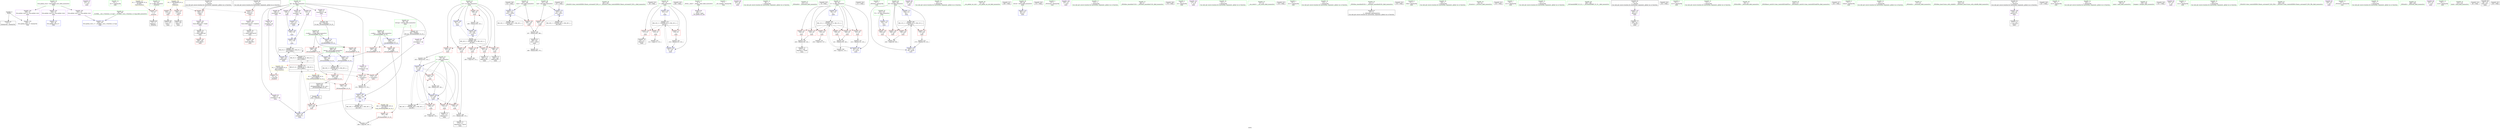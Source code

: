 digraph "SVFG" {
	label="SVFG";

	Node0x55a2614247a0 [shape=record,color=grey,label="{NodeID: 0\nNullPtr}"];
	Node0x55a2614247a0 -> Node0x55a261432590[style=solid];
	Node0x55a2614247a0 -> Node0x55a261438280[style=solid];
	Node0x55a261430900 [shape=record,color=purple,label="{NodeID: 97\n232\<--25\n\<--.str.3\nmain\n}"];
	Node0x55a26142e810 [shape=record,color=green,label="{NodeID: 14\n35\<--1\n.str.7\<--dummyObj\nGlob }"];
	Node0x55a26144c170 [shape=record,color=yellow,style=double,label="{NodeID: 277\n2V_1 = ENCHI(MR_2V_0)\npts\{68 \}\nFun[_Z5solvev]}"];
	Node0x55a26144c170 -> Node0x55a261431690[style=dashed];
	Node0x55a2614314f0 [shape=record,color=red,label="{NodeID: 111\n224\<--22\n\<--stdin\nmain\n}"];
	Node0x55a2614314f0 -> Node0x55a261433550[style=solid];
	Node0x55a26142f610 [shape=record,color=green,label="{NodeID: 28\n8\<--11\ndp\<--dp_field_insensitive\nGlob }"];
	Node0x55a26142f610 -> Node0x55a261433960[style=solid];
	Node0x55a26142f610 -> Node0x55a261433a30[style=solid];
	Node0x55a26142f610 -> Node0x55a261433b00[style=solid];
	Node0x55a26142f610 -> Node0x55a261433bd0[style=solid];
	Node0x55a26142f610 -> Node0x55a261433ca0[style=solid];
	Node0x55a26142f610 -> Node0x55a261433d70[style=solid];
	Node0x55a26142f610 -> Node0x55a261433e40[style=solid];
	Node0x55a26142f610 -> Node0x55a261433f10[style=solid];
	Node0x55a26142f610 -> Node0x55a261433fe0[style=solid];
	Node0x55a261436a90 [shape=record,color=red,label="{NodeID: 125\n162\<--95\n\<--i12\nmain\n}"];
	Node0x55a261436a90 -> Node0x55a26143e620[style=solid];
	Node0x55a261430350 [shape=record,color=green,label="{NodeID: 42\n95\<--96\ni12\<--i12_field_insensitive\nmain\n}"];
	Node0x55a261430350 -> Node0x55a2614369c0[style=solid];
	Node0x55a261430350 -> Node0x55a261436a90[style=solid];
	Node0x55a261430350 -> Node0x55a261436b60[style=solid];
	Node0x55a261430350 -> Node0x55a261436c30[style=solid];
	Node0x55a261430350 -> Node0x55a261436d00[style=solid];
	Node0x55a261430350 -> Node0x55a261436dd0[style=solid];
	Node0x55a261430350 -> Node0x55a261438ad0[style=solid];
	Node0x55a261430350 -> Node0x55a261438ee0[style=solid];
	Node0x55a2614375f0 [shape=record,color=red,label="{NodeID: 139\n265\<--107\n\<--end\nmain\n}"];
	Node0x55a2614375f0 -> Node0x55a26143e020[style=solid];
	Node0x55a261432020 [shape=record,color=green,label="{NodeID: 56\n261\<--262\n_ZStlsISt11char_traitsIcEERSt13basic_ostreamIcT_ES5_c\<--_ZStlsISt11char_traitsIcEERSt13basic_ostreamIcT_ES5_c_field_insensitive\n}"];
	Node0x55a26145a9e0 [shape=record,color=black,label="{NodeID: 319\n49 = PHI()\n}"];
	Node0x55a261438180 [shape=record,color=blue,label="{NodeID: 153\n335\<--39\nllvm.global_ctors_1\<--_GLOBAL__sub_I_Uhateme_3_0.cpp\nGlob }"];
	Node0x55a261432d30 [shape=record,color=black,label="{NodeID: 70\n118\<--117\nidxprom\<--\nmain\n}"];
	Node0x55a26145b910 [shape=record,color=black,label="{NodeID: 333\n264 = PHI()\n}"];
	Node0x55a26143e620 [shape=record,color=grey,label="{NodeID: 250\n163 = Binary(162, 125, )\n}"];
	Node0x55a26143e620 -> Node0x55a261438ba0[style=solid];
	Node0x55a261438d40 [shape=record,color=blue,label="{NodeID: 167\n190\<--187\narrayidx27\<--\nmain\n}"];
	Node0x55a261438d40 -> Node0x55a26144bc70[style=dashed];
	Node0x55a261433890 [shape=record,color=purple,label="{NodeID: 84\n48\<--4\n\<--_ZStL8__ioinit\n__cxx_global_var_init\n}"];
	Node0x55a261423760 [shape=record,color=green,label="{NodeID: 1\n7\<--1\n__dso_handle\<--dummyObj\nGlob }"];
	Node0x55a261448070 [shape=record,color=black,label="{NodeID: 264\nMR_30V_3 = PHI(MR_30V_4, MR_30V_2, )\npts\{287 \}\n}"];
	Node0x55a261448070 -> Node0x55a261437ad0[style=dashed];
	Node0x55a2614309d0 [shape=record,color=purple,label="{NodeID: 98\n242\<--28\n\<--.str.4\nmain\n}"];
	Node0x55a26142e910 [shape=record,color=green,label="{NodeID: 15\n38\<--1\n\<--dummyObj\nCan only get source location for instruction, argument, global var or function.}"];
	Node0x55a26144cc90 [shape=record,color=yellow,style=double,label="{NodeID: 278\n4V_1 = ENCHI(MR_4V_0)\npts\{110000 \}\nFun[_Z5solvev]}"];
	Node0x55a26144cc90 -> Node0x55a261431760[style=dashed];
	Node0x55a2614315c0 [shape=record,color=red,label="{NodeID: 112\n230\<--27\n\<--stdout\nmain\n}"];
	Node0x55a2614315c0 -> Node0x55a261433620[style=solid];
	Node0x55a26142f710 [shape=record,color=green,label="{NodeID: 29\n37\<--41\nllvm.global_ctors\<--llvm.global_ctors_field_insensitive\nGlob }"];
	Node0x55a26142f710 -> Node0x55a261430d10[style=solid];
	Node0x55a26142f710 -> Node0x55a261430e10[style=solid];
	Node0x55a26142f710 -> Node0x55a261430f10[style=solid];
	Node0x55a261436b60 [shape=record,color=red,label="{NodeID: 126\n169\<--95\n\<--i12\nmain\n}"];
	Node0x55a261436b60 -> Node0x55a26143e320[style=solid];
	Node0x55a261430420 [shape=record,color=green,label="{NodeID: 43\n97\<--98\nj\<--j_field_insensitive\nmain\n}"];
	Node0x55a261430420 -> Node0x55a261436ea0[style=solid];
	Node0x55a261430420 -> Node0x55a261436f70[style=solid];
	Node0x55a261430420 -> Node0x55a261437040[style=solid];
	Node0x55a261430420 -> Node0x55a261437110[style=solid];
	Node0x55a261430420 -> Node0x55a261438ba0[style=solid];
	Node0x55a261430420 -> Node0x55a261438e10[style=solid];
	Node0x55a2614376c0 [shape=record,color=red,label="{NodeID: 140\n174\<--173\n\<--arrayidx21\nmain\n}"];
	Node0x55a2614376c0 -> Node0x55a26143e920[style=solid];
	Node0x55a261432120 [shape=record,color=green,label="{NodeID: 57\n272\<--273\n_ZNSolsEd\<--_ZNSolsEd_field_insensitive\n}"];
	Node0x55a26145aae0 [shape=record,color=black,label="{NodeID: 320\n76 = PHI()\n}"];
	Node0x55a261438280 [shape=record,color=blue, style = dotted,label="{NodeID: 154\n336\<--3\nllvm.global_ctors_2\<--dummyVal\nGlob }"];
	Node0x55a261432e00 [shape=record,color=black,label="{NodeID: 71\n147\<--146\nidxprom7\<--mul6\nmain\n}"];
	Node0x55a26145ba10 [shape=record,color=black,label="{NodeID: 334\n271 = PHI()\n}"];
	Node0x55a26143e7a0 [shape=record,color=grey,label="{NodeID: 251\n269 = Binary(268, 270, )\n}"];
	Node0x55a261438e10 [shape=record,color=blue,label="{NodeID: 168\n97\<--194\nj\<--dec\nmain\n}"];
	Node0x55a261438e10 -> Node0x55a261436ea0[style=dashed];
	Node0x55a261438e10 -> Node0x55a261436f70[style=dashed];
	Node0x55a261438e10 -> Node0x55a261437040[style=dashed];
	Node0x55a261438e10 -> Node0x55a261437110[style=dashed];
	Node0x55a261438e10 -> Node0x55a261438e10[style=dashed];
	Node0x55a261438e10 -> Node0x55a261449970[style=dashed];
	Node0x55a261433960 [shape=record,color=purple,label="{NodeID: 85\n74\<--8\narrayidx\<--dp\n_Z5solvev\n}"];
	Node0x55a261433960 -> Node0x55a261431760[style=solid];
	Node0x55a261423630 [shape=record,color=green,label="{NodeID: 2\n12\<--1\n_ZSt3cin\<--dummyObj\nGlob }"];
	Node0x55a261448570 [shape=record,color=black,label="{NodeID: 265\nMR_22V_3 = PHI(MR_22V_4, MR_22V_2, )\npts\{104 \}\n}"];
	Node0x55a261448570 -> Node0x55a2614372b0[style=dashed];
	Node0x55a261448570 -> Node0x55a261437380[style=dashed];
	Node0x55a261448570 -> Node0x55a261437450[style=dashed];
	Node0x55a261448570 -> Node0x55a2614392f0[style=dashed];
	Node0x55a261430aa0 [shape=record,color=purple,label="{NodeID: 99\n250\<--30\n\<--.str.5\nmain\n}"];
	Node0x55a26142ea10 [shape=record,color=green,label="{NodeID: 16\n110\<--1\n\<--dummyObj\nCan only get source location for instruction, argument, global var or function.}"];
	Node0x55a26144cd70 [shape=record,color=yellow,style=double,label="{NodeID: 279\n6V_1 = ENCHI(MR_6V_0)\npts\{1 \}\nFun[main]}"];
	Node0x55a26144cd70 -> Node0x55a261431350[style=dashed];
	Node0x55a26144cd70 -> Node0x55a261431420[style=dashed];
	Node0x55a26144cd70 -> Node0x55a2614314f0[style=dashed];
	Node0x55a26144cd70 -> Node0x55a2614315c0[style=dashed];
	Node0x55a261431690 [shape=record,color=red,label="{NodeID: 113\n72\<--67\n\<--n\n_Z5solvev\n}"];
	Node0x55a261431690 -> Node0x55a261432b90[style=solid];
	Node0x55a26142f810 [shape=record,color=green,label="{NodeID: 30\n42\<--43\n__cxx_global_var_init\<--__cxx_global_var_init_field_insensitive\n}"];
	Node0x55a26144e220 [shape=record,color=yellow,style=double,label="{NodeID: 293\n4V_1 = ENCHI(MR_4V_0)\npts\{110000 \}\nFun[_ZSt3minIxERKT_S2_S2_]}"];
	Node0x55a26144e220 -> Node0x55a261437ee0[style=dashed];
	Node0x55a261436c30 [shape=record,color=red,label="{NodeID: 127\n181\<--95\n\<--i12\nmain\n}"];
	Node0x55a261436c30 -> Node0x55a261433070[style=solid];
	Node0x55a2614304f0 [shape=record,color=green,label="{NodeID: 44\n99\<--100\nref.tmp\<--ref.tmp_field_insensitive\nmain\n|{|<s1>5}}"];
	Node0x55a2614304f0 -> Node0x55a261438c70[style=solid];
	Node0x55a2614304f0:s1 -> Node0x55a26145bce0[style=solid,color=red];
	Node0x55a261437790 [shape=record,color=red,label="{NodeID: 141\n178\<--177\n\<--arrayidx23\nmain\n}"];
	Node0x55a261437790 -> Node0x55a26143e920[style=solid];
	Node0x55a261432220 [shape=record,color=green,label="{NodeID: 58\n286\<--287\nretval\<--retval_field_insensitive\n_ZSt3minIxERKT_S2_S2_\n}"];
	Node0x55a261432220 -> Node0x55a261437ad0[style=solid];
	Node0x55a261432220 -> Node0x55a261439560[style=solid];
	Node0x55a261432220 -> Node0x55a261439630[style=solid];
	Node0x55a26145abe0 [shape=record,color=black,label="{NodeID: 321\n209 = PHI()\n}"];
	Node0x55a261438380 [shape=record,color=blue,label="{NodeID: 155\n89\<--110\nretval\<--\nmain\n}"];
	Node0x55a261432ed0 [shape=record,color=black,label="{NodeID: 72\n172\<--171\nidxprom20\<--sub19\nmain\n}"];
	Node0x55a26145bb10 [shape=record,color=black,label="{NodeID: 335\n275 = PHI()\n}"];
	Node0x55a26143e920 [shape=record,color=grey,label="{NodeID: 252\n179 = Binary(174, 178, )\n}"];
	Node0x55a26143e920 -> Node0x55a261438c70[style=solid];
	Node0x55a261438ee0 [shape=record,color=blue,label="{NodeID: 169\n95\<--200\ni12\<--inc31\nmain\n}"];
	Node0x55a261438ee0 -> Node0x55a261449470[style=dashed];
	Node0x55a261433a30 [shape=record,color=purple,label="{NodeID: 86\n119\<--8\narrayidx\<--dp\nmain\n}"];
	Node0x55a261433a30 -> Node0x55a261438520[style=solid];
	Node0x55a261423190 [shape=record,color=green,label="{NodeID: 3\n15\<--1\n_ZSt4cout\<--dummyObj\nGlob }"];
	Node0x55a261448a70 [shape=record,color=black,label="{NodeID: 266\nMR_24V_2 = PHI(MR_24V_3, MR_24V_1, )\npts\{106 \}\n}"];
	Node0x55a261448a70 -> Node0x55a261439150[style=dashed];
	Node0x55a261430b70 [shape=record,color=purple,label="{NodeID: 100\n263\<--33\n\<--.str.6\nmain\n}"];
	Node0x55a26142eb10 [shape=record,color=green,label="{NodeID: 17\n115\<--1\n\<--dummyObj\nCan only get source location for instruction, argument, global var or function.}"];
	Node0x55a261431760 [shape=record,color=red,label="{NodeID: 114\n75\<--74\n\<--arrayidx\n_Z5solvev\n}"];
	Node0x55a26142f910 [shape=record,color=green,label="{NodeID: 31\n46\<--47\n_ZNSt8ios_base4InitC1Ev\<--_ZNSt8ios_base4InitC1Ev_field_insensitive\n}"];
	Node0x55a26144e300 [shape=record,color=yellow,style=double,label="{NodeID: 294\n18V_1 = ENCHI(MR_18V_0)\npts\{100 \}\nFun[_ZSt3minIxERKT_S2_S2_]}"];
	Node0x55a26144e300 -> Node0x55a261437fb0[style=dashed];
	Node0x55a261436d00 [shape=record,color=red,label="{NodeID: 128\n188\<--95\n\<--i12\nmain\n}"];
	Node0x55a261436d00 -> Node0x55a261433140[style=solid];
	Node0x55a2614305c0 [shape=record,color=green,label="{NodeID: 45\n101\<--102\nTC\<--TC_field_insensitive\nmain\n}"];
	Node0x55a2614305c0 -> Node0x55a2614371e0[style=solid];
	Node0x55a2614305c0 -> Node0x55a261438fb0[style=solid];
	Node0x55a261437860 [shape=record,color=red,label="{NodeID: 142\n187\<--184\n\<--call\nmain\n}"];
	Node0x55a261437860 -> Node0x55a261438d40[style=solid];
	Node0x55a2614322f0 [shape=record,color=green,label="{NodeID: 59\n288\<--289\n__a.addr\<--__a.addr_field_insensitive\n_ZSt3minIxERKT_S2_S2_\n}"];
	Node0x55a2614322f0 -> Node0x55a261437ba0[style=solid];
	Node0x55a2614322f0 -> Node0x55a261437c70[style=solid];
	Node0x55a2614322f0 -> Node0x55a2614393c0[style=solid];
	Node0x55a26145ace0 [shape=record,color=black,label="{NodeID: 322\n184 = PHI(283, )\n}"];
	Node0x55a26145ace0 -> Node0x55a261437860[style=solid];
	Node0x55a261438450 [shape=record,color=blue,label="{NodeID: 156\n91\<--110\ni\<--\nmain\n}"];
	Node0x55a261438450 -> Node0x55a26144a870[style=dashed];
	Node0x55a261432fa0 [shape=record,color=black,label="{NodeID: 73\n176\<--175\nidxprom22\<--\nmain\n}"];
	Node0x55a26145bc10 [shape=record,color=black,label="{NodeID: 336\n276 = PHI()\n}"];
	Node0x55a26143eaa0 [shape=record,color=grey,label="{NodeID: 253\n279 = Binary(278, 125, )\n}"];
	Node0x55a26143eaa0 -> Node0x55a2614392f0[style=solid];
	Node0x55a261438fb0 [shape=record,color=blue,label="{NodeID: 170\n101\<--125\nTC\<--\nmain\n}"];
	Node0x55a261438fb0 -> Node0x55a2614371e0[style=dashed];
	Node0x55a261433b00 [shape=record,color=purple,label="{NodeID: 87\n128\<--8\n\<--dp\nmain\n}"];
	Node0x55a261433b00 -> Node0x55a2614386c0[style=solid];
	Node0x55a261423220 [shape=record,color=green,label="{NodeID: 4\n18\<--1\n.str\<--dummyObj\nGlob }"];
	Node0x55a261448f70 [shape=record,color=black,label="{NodeID: 267\nMR_26V_2 = PHI(MR_26V_3, MR_26V_1, )\npts\{108 \}\n}"];
	Node0x55a261448f70 -> Node0x55a261439220[style=dashed];
	Node0x55a261430c40 [shape=record,color=purple,label="{NodeID: 101\n274\<--35\n\<--.str.7\nmain\n}"];
	Node0x55a26142ec10 [shape=record,color=green,label="{NodeID: 18\n121\<--1\n\<--dummyObj\nCan only get source location for instruction, argument, global var or function.}"];
	Node0x55a261436270 [shape=record,color=red,label="{NodeID: 115\n113\<--91\n\<--i\nmain\n}"];
	Node0x55a261436270 -> Node0x55a26143eda0[style=solid];
	Node0x55a26142fa10 [shape=record,color=green,label="{NodeID: 32\n52\<--53\n__cxa_atexit\<--__cxa_atexit_field_insensitive\n}"];
	Node0x55a261436dd0 [shape=record,color=red,label="{NodeID: 129\n199\<--95\n\<--i12\nmain\n}"];
	Node0x55a261436dd0 -> Node0x55a26143dd20[style=solid];
	Node0x55a261430690 [shape=record,color=green,label="{NodeID: 46\n103\<--104\nZZ\<--ZZ_field_insensitive\nmain\n}"];
	Node0x55a261430690 -> Node0x55a2614372b0[style=solid];
	Node0x55a261430690 -> Node0x55a261437380[style=solid];
	Node0x55a261430690 -> Node0x55a261437450[style=solid];
	Node0x55a261430690 -> Node0x55a261439080[style=solid];
	Node0x55a261430690 -> Node0x55a2614392f0[style=solid];
	Node0x55a261437930 [shape=record,color=red,label="{NodeID: 143\n206\<--205\nvbase.offset\<--\nmain\n}"];
	Node0x55a2614323c0 [shape=record,color=green,label="{NodeID: 60\n290\<--291\n__b.addr\<--__b.addr_field_insensitive\n_ZSt3minIxERKT_S2_S2_\n}"];
	Node0x55a2614323c0 -> Node0x55a261437d40[style=solid];
	Node0x55a2614323c0 -> Node0x55a261437e10[style=solid];
	Node0x55a2614323c0 -> Node0x55a261439490[style=solid];
	Node0x55a26145aed0 [shape=record,color=black,label="{NodeID: 323\n218 = PHI()\n}"];
	Node0x55a261438520 [shape=record,color=blue,label="{NodeID: 157\n119\<--121\narrayidx\<--\nmain\n}"];
	Node0x55a261438520 -> Node0x55a261438520[style=dashed];
	Node0x55a261438520 -> Node0x55a2614386c0[style=dashed];
	Node0x55a261433070 [shape=record,color=black,label="{NodeID: 74\n182\<--181\nidxprom24\<--\nmain\n}"];
	Node0x55a26145bce0 [shape=record,color=black,label="{NodeID: 337\n284 = PHI(99, )\n0th arg _ZSt3minIxERKT_S2_S2_ }"];
	Node0x55a26145bce0 -> Node0x55a2614393c0[style=solid];
	Node0x55a26143ec20 [shape=record,color=grey,label="{NodeID: 254\n136 = cmp(135, 137, )\n}"];
	Node0x55a261439080 [shape=record,color=blue,label="{NodeID: 171\n103\<--125\nZZ\<--\nmain\n}"];
	Node0x55a261439080 -> Node0x55a261448570[style=dashed];
	Node0x55a261433bd0 [shape=record,color=purple,label="{NodeID: 88\n131\<--8\n\<--dp\nmain\n}"];
	Node0x55a261433bd0 -> Node0x55a261438790[style=solid];
	Node0x55a261422dd0 [shape=record,color=green,label="{NodeID: 5\n20\<--1\n.str.1\<--dummyObj\nGlob }"];
	Node0x55a261449470 [shape=record,color=black,label="{NodeID: 268\nMR_14V_3 = PHI(MR_14V_4, MR_14V_2, )\npts\{96 \}\n}"];
	Node0x55a261449470 -> Node0x55a2614369c0[style=dashed];
	Node0x55a261449470 -> Node0x55a261436a90[style=dashed];
	Node0x55a261449470 -> Node0x55a261436b60[style=dashed];
	Node0x55a261449470 -> Node0x55a261436c30[style=dashed];
	Node0x55a261449470 -> Node0x55a261436d00[style=dashed];
	Node0x55a261449470 -> Node0x55a261436dd0[style=dashed];
	Node0x55a261449470 -> Node0x55a261438ee0[style=dashed];
	Node0x55a261430d10 [shape=record,color=purple,label="{NodeID: 102\n334\<--37\nllvm.global_ctors_0\<--llvm.global_ctors\nGlob }"];
	Node0x55a261430d10 -> Node0x55a261438080[style=solid];
	Node0x55a26142ed10 [shape=record,color=green,label="{NodeID: 19\n125\<--1\n\<--dummyObj\nCan only get source location for instruction, argument, global var or function.}"];
	Node0x55a261436340 [shape=record,color=red,label="{NodeID: 116\n117\<--91\n\<--i\nmain\n}"];
	Node0x55a261436340 -> Node0x55a261432d30[style=solid];
	Node0x55a26142fb10 [shape=record,color=green,label="{NodeID: 33\n51\<--57\n_ZNSt8ios_base4InitD1Ev\<--_ZNSt8ios_base4InitD1Ev_field_insensitive\n}"];
	Node0x55a26142fb10 -> Node0x55a261432a90[style=solid];
	Node0x55a261436ea0 [shape=record,color=red,label="{NodeID: 130\n166\<--97\n\<--j\nmain\n}"];
	Node0x55a261436ea0 -> Node0x55a26143f3a0[style=solid];
	Node0x55a261430760 [shape=record,color=green,label="{NodeID: 47\n105\<--106\nstart\<--start_field_insensitive\nmain\n}"];
	Node0x55a261430760 -> Node0x55a261437520[style=solid];
	Node0x55a261430760 -> Node0x55a261439150[style=solid];
	Node0x55a261437a00 [shape=record,color=red,label="{NodeID: 144\n215\<--214\nvbase.offset36\<--\nmain\n}"];
	Node0x55a261432490 [shape=record,color=green,label="{NodeID: 61\n39\<--330\n_GLOBAL__sub_I_Uhateme_3_0.cpp\<--_GLOBAL__sub_I_Uhateme_3_0.cpp_field_insensitive\n}"];
	Node0x55a261432490 -> Node0x55a261438180[style=solid];
	Node0x55a26145afa0 [shape=record,color=black,label="{NodeID: 324\n219 = PHI()\n}"];
	Node0x55a2614385f0 [shape=record,color=blue,label="{NodeID: 158\n91\<--124\ni\<--inc\nmain\n}"];
	Node0x55a2614385f0 -> Node0x55a26144a870[style=dashed];
	Node0x55a261433140 [shape=record,color=black,label="{NodeID: 75\n189\<--188\nidxprom26\<--\nmain\n}"];
	Node0x55a26145bea0 [shape=record,color=black,label="{NodeID: 338\n285 = PHI(183, )\n1st arg _ZSt3minIxERKT_S2_S2_ }"];
	Node0x55a26145bea0 -> Node0x55a261439490[style=solid];
	Node0x55a26143eda0 [shape=record,color=grey,label="{NodeID: 255\n114 = cmp(113, 115, )\n}"];
	Node0x55a261439150 [shape=record,color=blue,label="{NodeID: 172\n105\<--252\nstart\<--call50\nmain\n}"];
	Node0x55a261439150 -> Node0x55a261437520[style=dashed];
	Node0x55a261439150 -> Node0x55a261448a70[style=dashed];
	Node0x55a261433ca0 [shape=record,color=purple,label="{NodeID: 89\n148\<--8\narrayidx8\<--dp\nmain\n}"];
	Node0x55a261433ca0 -> Node0x55a261438930[style=solid];
	Node0x55a261422e60 [shape=record,color=green,label="{NodeID: 6\n22\<--1\nstdin\<--dummyObj\nGlob }"];
	Node0x55a261449970 [shape=record,color=black,label="{NodeID: 269\nMR_16V_2 = PHI(MR_16V_4, MR_16V_1, )\npts\{98 \}\n}"];
	Node0x55a261449970 -> Node0x55a261438ba0[style=dashed];
	Node0x55a261430e10 [shape=record,color=purple,label="{NodeID: 103\n335\<--37\nllvm.global_ctors_1\<--llvm.global_ctors\nGlob }"];
	Node0x55a261430e10 -> Node0x55a261438180[style=solid];
	Node0x55a26142ee10 [shape=record,color=green,label="{NodeID: 20\n130\<--1\n\<--dummyObj\nCan only get source location for instruction, argument, global var or function.}"];
	Node0x55a261436410 [shape=record,color=red,label="{NodeID: 117\n123\<--91\n\<--i\nmain\n}"];
	Node0x55a261436410 -> Node0x55a26143dea0[style=solid];
	Node0x55a26142fc10 [shape=record,color=green,label="{NodeID: 34\n64\<--65\n_Z5solvev\<--_Z5solvev_field_insensitive\n}"];
	Node0x55a261436f70 [shape=record,color=red,label="{NodeID: 131\n170\<--97\n\<--j\nmain\n}"];
	Node0x55a261436f70 -> Node0x55a26143e320[style=solid];
	Node0x55a261431850 [shape=record,color=green,label="{NodeID: 48\n107\<--108\nend\<--end_field_insensitive\nmain\n}"];
	Node0x55a261431850 -> Node0x55a2614375f0[style=solid];
	Node0x55a261431850 -> Node0x55a261439220[style=solid];
	Node0x55a261437ad0 [shape=record,color=red,label="{NodeID: 145\n306\<--286\n\<--retval\n_ZSt3minIxERKT_S2_S2_\n}"];
	Node0x55a261437ad0 -> Node0x55a2614337c0[style=solid];
	Node0x55a261432590 [shape=record,color=black,label="{NodeID: 62\n2\<--3\ndummyVal\<--dummyVal\n}"];
	Node0x55a26145b070 [shape=record,color=black,label="{NodeID: 325\n223 = PHI()\n}"];
	Node0x55a26143da20 [shape=record,color=grey,label="{NodeID: 242\n194 = Binary(193, 195, )\n}"];
	Node0x55a26143da20 -> Node0x55a261438e10[style=solid];
	Node0x55a2614386c0 [shape=record,color=blue,label="{NodeID: 159\n128\<--130\n\<--\nmain\n}"];
	Node0x55a2614386c0 -> Node0x55a261438790[style=dashed];
	Node0x55a261433210 [shape=record,color=black,label="{NodeID: 76\n205\<--204\n\<--vbase.offset.ptr\nmain\n}"];
	Node0x55a261433210 -> Node0x55a261437930[style=solid];
	Node0x55a26143ef20 [shape=record,color=grey,label="{NodeID: 256\n240 = cmp(238, 239, )\n}"];
	Node0x55a261439220 [shape=record,color=blue,label="{NodeID: 173\n107\<--257\nend\<--call51\nmain\n}"];
	Node0x55a261439220 -> Node0x55a2614375f0[style=dashed];
	Node0x55a261439220 -> Node0x55a261448f70[style=dashed];
	Node0x55a261433d70 [shape=record,color=purple,label="{NodeID: 90\n173\<--8\narrayidx21\<--dp\nmain\n}"];
	Node0x55a261433d70 -> Node0x55a2614376c0[style=solid];
	Node0x55a261422ef0 [shape=record,color=green,label="{NodeID: 7\n23\<--1\n.str.2\<--dummyObj\nGlob }"];
	Node0x55a261449e70 [shape=record,color=black,label="{NodeID: 270\nMR_18V_2 = PHI(MR_18V_3, MR_18V_1, )\npts\{100 \}\n}"];
	Node0x55a261449e70 -> Node0x55a261438c70[style=dashed];
	Node0x55a261449e70 -> Node0x55a261449e70[style=dashed];
	Node0x55a261430f10 [shape=record,color=purple,label="{NodeID: 104\n336\<--37\nllvm.global_ctors_2\<--llvm.global_ctors\nGlob }"];
	Node0x55a261430f10 -> Node0x55a261438280[style=solid];
	Node0x55a26142ef10 [shape=record,color=green,label="{NodeID: 21\n137\<--1\n\<--dummyObj\nCan only get source location for instruction, argument, global var or function.}"];
	Node0x55a2614364e0 [shape=record,color=red,label="{NodeID: 118\n135\<--93\n\<--i1\nmain\n}"];
	Node0x55a2614364e0 -> Node0x55a26143ec20[style=solid];
	Node0x55a26142fd10 [shape=record,color=green,label="{NodeID: 35\n67\<--68\nn\<--n_field_insensitive\n_Z5solvev\n}"];
	Node0x55a26142fd10 -> Node0x55a261431690[style=solid];
	Node0x55a261437040 [shape=record,color=red,label="{NodeID: 132\n175\<--97\n\<--j\nmain\n}"];
	Node0x55a261437040 -> Node0x55a261432fa0[style=solid];
	Node0x55a261431920 [shape=record,color=green,label="{NodeID: 49\n185\<--186\n_ZSt3minIxERKT_S2_S2_\<--_ZSt3minIxERKT_S2_S2__field_insensitive\n}"];
	Node0x55a261437ba0 [shape=record,color=red,label="{NodeID: 146\n296\<--288\n\<--__a.addr\n_ZSt3minIxERKT_S2_S2_\n}"];
	Node0x55a261437ba0 -> Node0x55a261437fb0[style=solid];
	Node0x55a261432690 [shape=record,color=black,label="{NodeID: 63\n13\<--12\n\<--_ZSt3cin\nCan only get source location for instruction, argument, global var or function.}"];
	Node0x55a261432690 -> Node0x55a2614311b0[style=solid];
	Node0x55a26145b140 [shape=record,color=black,label="{NodeID: 326\n235 = PHI()\n}"];
	Node0x55a26143dba0 [shape=record,color=grey,label="{NodeID: 243\n141 = Binary(139, 140, )\n}"];
	Node0x55a26143dba0 -> Node0x55a26143f220[style=solid];
	Node0x55a261438790 [shape=record,color=blue,label="{NodeID: 160\n131\<--130\n\<--\nmain\n}"];
	Node0x55a261438790 -> Node0x55a261447670[style=dashed];
	Node0x55a2614332e0 [shape=record,color=black,label="{NodeID: 77\n208\<--207\n\<--add.ptr\nmain\n}"];
	Node0x55a26143f0a0 [shape=record,color=grey,label="{NodeID: 257\n298 = cmp(295, 297, )\n}"];
	Node0x55a2614392f0 [shape=record,color=blue,label="{NodeID: 174\n103\<--279\nZZ\<--inc59\nmain\n}"];
	Node0x55a2614392f0 -> Node0x55a261448570[style=dashed];
	Node0x55a261433e40 [shape=record,color=purple,label="{NodeID: 91\n177\<--8\narrayidx23\<--dp\nmain\n}"];
	Node0x55a261433e40 -> Node0x55a261437790[style=solid];
	Node0x55a26142e440 [shape=record,color=green,label="{NodeID: 8\n25\<--1\n.str.3\<--dummyObj\nGlob }"];
	Node0x55a26144a370 [shape=record,color=black,label="{NodeID: 271\nMR_4V_9 = PHI(MR_4V_10, MR_4V_6, )\npts\{110000 \}\n|{|<s1>17}}"];
	Node0x55a26144a370 -> Node0x55a26144bc70[style=dashed];
	Node0x55a26144a370:s1 -> Node0x55a26144cc90[style=dashed,color=red];
	Node0x55a261431010 [shape=record,color=purple,label="{NodeID: 105\n204\<--203\nvbase.offset.ptr\<--vtable\nmain\n}"];
	Node0x55a261431010 -> Node0x55a261433210[style=solid];
	Node0x55a26142f010 [shape=record,color=green,label="{NodeID: 22\n157\<--1\n\<--dummyObj\nCan only get source location for instruction, argument, global var or function.}"];
	Node0x55a2614365b0 [shape=record,color=red,label="{NodeID: 119\n139\<--93\n\<--i1\nmain\n}"];
	Node0x55a2614365b0 -> Node0x55a26143dba0[style=solid];
	Node0x55a26142fde0 [shape=record,color=green,label="{NodeID: 36\n70\<--71\n_ZNSirsERi\<--_ZNSirsERi_field_insensitive\n}"];
	Node0x55a261437110 [shape=record,color=red,label="{NodeID: 133\n193\<--97\n\<--j\nmain\n}"];
	Node0x55a261437110 -> Node0x55a26143da20[style=solid];
	Node0x55a261431a20 [shape=record,color=green,label="{NodeID: 50\n210\<--211\n_ZNSt9basic_iosIcSt11char_traitsIcEE3tieEPSo\<--_ZNSt9basic_iosIcSt11char_traitsIcEE3tieEPSo_field_insensitive\n}"];
	Node0x55a261437c70 [shape=record,color=red,label="{NodeID: 147\n303\<--288\n\<--__a.addr\n_ZSt3minIxERKT_S2_S2_\n}"];
	Node0x55a261437c70 -> Node0x55a261439630[style=solid];
	Node0x55a261432790 [shape=record,color=black,label="{NodeID: 64\n14\<--12\n\<--_ZSt3cin\nCan only get source location for instruction, argument, global var or function.}"];
	Node0x55a261432790 -> Node0x55a261431350[style=solid];
	Node0x55a26145b210 [shape=record,color=black,label="{NodeID: 327\n243 = PHI()\n}"];
	Node0x55a26143dd20 [shape=record,color=grey,label="{NodeID: 244\n200 = Binary(199, 125, )\n}"];
	Node0x55a26143dd20 -> Node0x55a261438ee0[style=solid];
	Node0x55a261438860 [shape=record,color=blue,label="{NodeID: 161\n93\<--110\ni1\<--\nmain\n}"];
	Node0x55a261438860 -> Node0x55a261447170[style=dashed];
	Node0x55a2614333b0 [shape=record,color=black,label="{NodeID: 78\n214\<--213\n\<--vbase.offset.ptr35\nmain\n}"];
	Node0x55a2614333b0 -> Node0x55a261437a00[style=solid];
	Node0x55a26143f220 [shape=record,color=grey,label="{NodeID: 258\n142 = cmp(141, 115, )\n}"];
	Node0x55a2614393c0 [shape=record,color=blue,label="{NodeID: 175\n288\<--284\n__a.addr\<--__a\n_ZSt3minIxERKT_S2_S2_\n}"];
	Node0x55a2614393c0 -> Node0x55a261437ba0[style=dashed];
	Node0x55a2614393c0 -> Node0x55a261437c70[style=dashed];
	Node0x55a261433f10 [shape=record,color=purple,label="{NodeID: 92\n183\<--8\narrayidx25\<--dp\nmain\n|{<s0>5}}"];
	Node0x55a261433f10:s0 -> Node0x55a26145bea0[style=solid,color=red];
	Node0x55a26142e4d0 [shape=record,color=green,label="{NodeID: 9\n27\<--1\nstdout\<--dummyObj\nGlob }"];
	Node0x55a26144a870 [shape=record,color=black,label="{NodeID: 272\nMR_10V_3 = PHI(MR_10V_4, MR_10V_2, )\npts\{92 \}\n}"];
	Node0x55a26144a870 -> Node0x55a261436270[style=dashed];
	Node0x55a26144a870 -> Node0x55a261436340[style=dashed];
	Node0x55a26144a870 -> Node0x55a261436410[style=dashed];
	Node0x55a26144a870 -> Node0x55a2614385f0[style=dashed];
	Node0x55a2614310e0 [shape=record,color=purple,label="{NodeID: 106\n213\<--212\nvbase.offset.ptr35\<--vtable34\nmain\n}"];
	Node0x55a2614310e0 -> Node0x55a2614333b0[style=solid];
	Node0x55a26142f110 [shape=record,color=green,label="{NodeID: 23\n195\<--1\n\<--dummyObj\nCan only get source location for instruction, argument, global var or function.}"];
	Node0x55a261436680 [shape=record,color=red,label="{NodeID: 120\n140\<--93\n\<--i1\nmain\n}"];
	Node0x55a261436680 -> Node0x55a26143dba0[style=solid];
	Node0x55a26142fee0 [shape=record,color=green,label="{NodeID: 37\n77\<--78\n_ZNSolsEx\<--_ZNSolsEx_field_insensitive\n}"];
	Node0x55a2614371e0 [shape=record,color=red,label="{NodeID: 134\n239\<--101\n\<--TC\nmain\n}"];
	Node0x55a2614371e0 -> Node0x55a26143ef20[style=solid];
	Node0x55a261431b20 [shape=record,color=green,label="{NodeID: 51\n221\<--222\n_ZNSt8ios_base15sync_with_stdioEb\<--_ZNSt8ios_base15sync_with_stdioEb_field_insensitive\n}"];
	Node0x55a261437d40 [shape=record,color=red,label="{NodeID: 148\n294\<--290\n\<--__b.addr\n_ZSt3minIxERKT_S2_S2_\n}"];
	Node0x55a261437d40 -> Node0x55a261437ee0[style=solid];
	Node0x55a261432890 [shape=record,color=black,label="{NodeID: 65\n16\<--15\n\<--_ZSt4cout\nCan only get source location for instruction, argument, global var or function.}"];
	Node0x55a261432890 -> Node0x55a261431280[style=solid];
	Node0x55a26145b340 [shape=record,color=black,label="{NodeID: 328\n247 = PHI()\n}"];
	Node0x55a26143dea0 [shape=record,color=grey,label="{NodeID: 245\n124 = Binary(123, 125, )\n}"];
	Node0x55a26143dea0 -> Node0x55a2614385f0[style=solid];
	Node0x55a261438930 [shape=record,color=blue,label="{NodeID: 162\n148\<--130\narrayidx8\<--\nmain\n}"];
	Node0x55a261438930 -> Node0x55a261447670[style=dashed];
	Node0x55a261433480 [shape=record,color=black,label="{NodeID: 79\n217\<--216\n\<--add.ptr37\nmain\n}"];
	Node0x55a26143f3a0 [shape=record,color=grey,label="{NodeID: 259\n167 = cmp(166, 110, )\n}"];
	Node0x55a261439490 [shape=record,color=blue,label="{NodeID: 176\n290\<--285\n__b.addr\<--__b\n_ZSt3minIxERKT_S2_S2_\n}"];
	Node0x55a261439490 -> Node0x55a261437d40[style=dashed];
	Node0x55a261439490 -> Node0x55a261437e10[style=dashed];
	Node0x55a261433fe0 [shape=record,color=purple,label="{NodeID: 93\n190\<--8\narrayidx27\<--dp\nmain\n}"];
	Node0x55a261433fe0 -> Node0x55a261438d40[style=solid];
	Node0x55a26142e560 [shape=record,color=green,label="{NodeID: 10\n28\<--1\n.str.4\<--dummyObj\nGlob }"];
	Node0x55a2614311b0 [shape=record,color=purple,label="{NodeID: 107\n207\<--13\nadd.ptr\<--\nmain\n}"];
	Node0x55a2614311b0 -> Node0x55a2614332e0[style=solid];
	Node0x55a26142f210 [shape=record,color=green,label="{NodeID: 24\n220\<--1\n\<--dummyObj\nCan only get source location for instruction, argument, global var or function.}"];
	Node0x55a261436750 [shape=record,color=red,label="{NodeID: 121\n144\<--93\n\<--i1\nmain\n}"];
	Node0x55a261436750 -> Node0x55a26143e4a0[style=solid];
	Node0x55a26142ffe0 [shape=record,color=green,label="{NodeID: 38\n86\<--87\nmain\<--main_field_insensitive\n}"];
	Node0x55a2614372b0 [shape=record,color=red,label="{NodeID: 135\n238\<--103\n\<--ZZ\nmain\n}"];
	Node0x55a2614372b0 -> Node0x55a26143ef20[style=solid];
	Node0x55a261431c20 [shape=record,color=green,label="{NodeID: 52\n228\<--229\nfreopen\<--freopen_field_insensitive\n}"];
	Node0x55a261437e10 [shape=record,color=red,label="{NodeID: 149\n300\<--290\n\<--__b.addr\n_ZSt3minIxERKT_S2_S2_\n}"];
	Node0x55a261437e10 -> Node0x55a261439560[style=solid];
	Node0x55a261432990 [shape=record,color=black,label="{NodeID: 66\n17\<--15\n\<--_ZSt4cout\nCan only get source location for instruction, argument, global var or function.}"];
	Node0x55a261432990 -> Node0x55a261431420[style=solid];
	Node0x55a26145b440 [shape=record,color=black,label="{NodeID: 329\n251 = PHI()\n}"];
	Node0x55a26143e020 [shape=record,color=grey,label="{NodeID: 246\n267 = Binary(265, 266, )\n}"];
	Node0x55a26143e020 -> Node0x55a2614336f0[style=solid];
	Node0x55a261438a00 [shape=record,color=blue,label="{NodeID: 163\n93\<--153\ni1\<--inc10\nmain\n}"];
	Node0x55a261438a00 -> Node0x55a261447170[style=dashed];
	Node0x55a261433550 [shape=record,color=black,label="{NodeID: 80\n227\<--224\ncall41\<--\nmain\n}"];
	Node0x55a26143f520 [shape=record,color=grey,label="{NodeID: 260\n160 = cmp(159, 115, )\n}"];
	Node0x55a261439560 [shape=record,color=blue,label="{NodeID: 177\n286\<--300\nretval\<--\n_ZSt3minIxERKT_S2_S2_\n}"];
	Node0x55a261439560 -> Node0x55a261448070[style=dashed];
	Node0x55a2614340b0 [shape=record,color=purple,label="{NodeID: 94\n225\<--18\n\<--.str\nmain\n}"];
	Node0x55a26142e5f0 [shape=record,color=green,label="{NodeID: 11\n30\<--1\n.str.5\<--dummyObj\nGlob }"];
	Node0x55a261431280 [shape=record,color=purple,label="{NodeID: 108\n216\<--16\nadd.ptr37\<--\nmain\n}"];
	Node0x55a261431280 -> Node0x55a261433480[style=solid];
	Node0x55a26142f310 [shape=record,color=green,label="{NodeID: 25\n260\<--1\n\<--dummyObj\nCan only get source location for instruction, argument, global var or function.}"];
	Node0x55a261436820 [shape=record,color=red,label="{NodeID: 122\n145\<--93\n\<--i1\nmain\n}"];
	Node0x55a261436820 -> Node0x55a26143e4a0[style=solid];
	Node0x55a2614300e0 [shape=record,color=green,label="{NodeID: 39\n89\<--90\nretval\<--retval_field_insensitive\nmain\n}"];
	Node0x55a2614300e0 -> Node0x55a261438380[style=solid];
	Node0x55a261437380 [shape=record,color=red,label="{NodeID: 136\n246\<--103\n\<--ZZ\nmain\n}"];
	Node0x55a261431d20 [shape=record,color=green,label="{NodeID: 53\n244\<--245\n_ZStlsISt11char_traitsIcEERSt13basic_ostreamIcT_ES5_PKc\<--_ZStlsISt11char_traitsIcEERSt13basic_ostreamIcT_ES5_PKc_field_insensitive\n}"];
	Node0x55a261437ee0 [shape=record,color=red,label="{NodeID: 150\n295\<--294\n\<--\n_ZSt3minIxERKT_S2_S2_\n}"];
	Node0x55a261437ee0 -> Node0x55a26143f0a0[style=solid];
	Node0x55a261432a90 [shape=record,color=black,label="{NodeID: 67\n50\<--51\n\<--_ZNSt8ios_base4InitD1Ev\nCan only get source location for instruction, argument, global var or function.}"];
	Node0x55a26145b510 [shape=record,color=black,label="{NodeID: 330\n252 = PHI()\n}"];
	Node0x55a26145b510 -> Node0x55a261439150[style=solid];
	Node0x55a26143e1a0 [shape=record,color=grey,label="{NodeID: 247\n153 = Binary(152, 125, )\n}"];
	Node0x55a26143e1a0 -> Node0x55a261438a00[style=solid];
	Node0x55a261438ad0 [shape=record,color=blue,label="{NodeID: 164\n95\<--157\ni12\<--\nmain\n}"];
	Node0x55a261438ad0 -> Node0x55a261449470[style=dashed];
	Node0x55a261433620 [shape=record,color=black,label="{NodeID: 81\n233\<--230\ncall42\<--\nmain\n}"];
	Node0x55a261447170 [shape=record,color=black,label="{NodeID: 261\nMR_12V_3 = PHI(MR_12V_4, MR_12V_2, )\npts\{94 \}\n}"];
	Node0x55a261447170 -> Node0x55a2614364e0[style=dashed];
	Node0x55a261447170 -> Node0x55a2614365b0[style=dashed];
	Node0x55a261447170 -> Node0x55a261436680[style=dashed];
	Node0x55a261447170 -> Node0x55a261436750[style=dashed];
	Node0x55a261447170 -> Node0x55a261436820[style=dashed];
	Node0x55a261447170 -> Node0x55a2614368f0[style=dashed];
	Node0x55a261447170 -> Node0x55a261438a00[style=dashed];
	Node0x55a261439630 [shape=record,color=blue,label="{NodeID: 178\n286\<--303\nretval\<--\n_ZSt3minIxERKT_S2_S2_\n}"];
	Node0x55a261439630 -> Node0x55a261448070[style=dashed];
	Node0x55a261434180 [shape=record,color=purple,label="{NodeID: 95\n226\<--20\n\<--.str.1\nmain\n}"];
	Node0x55a26142e680 [shape=record,color=green,label="{NodeID: 12\n32\<--1\n_ZSt4cerr\<--dummyObj\nGlob }"];
	Node0x55a261431350 [shape=record,color=red,label="{NodeID: 109\n203\<--14\nvtable\<--\nmain\n}"];
	Node0x55a261431350 -> Node0x55a261431010[style=solid];
	Node0x55a26142f410 [shape=record,color=green,label="{NodeID: 26\n270\<--1\n\<--dummyObj\nCan only get source location for instruction, argument, global var or function.}"];
	Node0x55a2614368f0 [shape=record,color=red,label="{NodeID: 123\n152\<--93\n\<--i1\nmain\n}"];
	Node0x55a2614368f0 -> Node0x55a26143e1a0[style=solid];
	Node0x55a2614301b0 [shape=record,color=green,label="{NodeID: 40\n91\<--92\ni\<--i_field_insensitive\nmain\n}"];
	Node0x55a2614301b0 -> Node0x55a261436270[style=solid];
	Node0x55a2614301b0 -> Node0x55a261436340[style=solid];
	Node0x55a2614301b0 -> Node0x55a261436410[style=solid];
	Node0x55a2614301b0 -> Node0x55a261438450[style=solid];
	Node0x55a2614301b0 -> Node0x55a2614385f0[style=solid];
	Node0x55a261437450 [shape=record,color=red,label="{NodeID: 137\n278\<--103\n\<--ZZ\nmain\n}"];
	Node0x55a261437450 -> Node0x55a26143eaa0[style=solid];
	Node0x55a261431e20 [shape=record,color=green,label="{NodeID: 54\n248\<--249\n_ZNSolsEi\<--_ZNSolsEi_field_insensitive\n}"];
	Node0x55a261437fb0 [shape=record,color=red,label="{NodeID: 151\n297\<--296\n\<--\n_ZSt3minIxERKT_S2_S2_\n}"];
	Node0x55a261437fb0 -> Node0x55a26143f0a0[style=solid];
	Node0x55a261432b90 [shape=record,color=black,label="{NodeID: 68\n73\<--72\nidxprom\<--\n_Z5solvev\n}"];
	Node0x55a26145b770 [shape=record,color=black,label="{NodeID: 331\n257 = PHI()\n}"];
	Node0x55a26145b770 -> Node0x55a261439220[style=solid];
	Node0x55a26143e320 [shape=record,color=grey,label="{NodeID: 248\n171 = Binary(169, 170, )\n}"];
	Node0x55a26143e320 -> Node0x55a261432ed0[style=solid];
	Node0x55a261438ba0 [shape=record,color=blue,label="{NodeID: 165\n97\<--163\nj\<--sub\nmain\n}"];
	Node0x55a261438ba0 -> Node0x55a261436ea0[style=dashed];
	Node0x55a261438ba0 -> Node0x55a261436f70[style=dashed];
	Node0x55a261438ba0 -> Node0x55a261437040[style=dashed];
	Node0x55a261438ba0 -> Node0x55a261437110[style=dashed];
	Node0x55a261438ba0 -> Node0x55a261438e10[style=dashed];
	Node0x55a261438ba0 -> Node0x55a261449970[style=dashed];
	Node0x55a2614336f0 [shape=record,color=black,label="{NodeID: 82\n268\<--267\nconv\<--sub54\nmain\n}"];
	Node0x55a2614336f0 -> Node0x55a26143e7a0[style=solid];
	Node0x55a261447670 [shape=record,color=black,label="{NodeID: 262\nMR_4V_6 = PHI(MR_4V_8, MR_4V_5, )\npts\{110000 \}\n}"];
	Node0x55a261447670 -> Node0x55a261438930[style=dashed];
	Node0x55a261447670 -> Node0x55a261447670[style=dashed];
	Node0x55a261447670 -> Node0x55a26144a370[style=dashed];
	Node0x55a261430830 [shape=record,color=purple,label="{NodeID: 96\n231\<--23\n\<--.str.2\nmain\n}"];
	Node0x55a26142e710 [shape=record,color=green,label="{NodeID: 13\n33\<--1\n.str.6\<--dummyObj\nGlob }"];
	Node0x55a26144bc70 [shape=record,color=black,label="{NodeID: 276\nMR_4V_10 = PHI(MR_4V_11, MR_4V_9, )\npts\{110000 \}\n|{|<s5>5}}"];
	Node0x55a26144bc70 -> Node0x55a2614376c0[style=dashed];
	Node0x55a26144bc70 -> Node0x55a261437790[style=dashed];
	Node0x55a26144bc70 -> Node0x55a261437860[style=dashed];
	Node0x55a26144bc70 -> Node0x55a261438d40[style=dashed];
	Node0x55a26144bc70 -> Node0x55a26144a370[style=dashed];
	Node0x55a26144bc70:s5 -> Node0x55a26144e220[style=dashed,color=red];
	Node0x55a261431420 [shape=record,color=red,label="{NodeID: 110\n212\<--17\nvtable34\<--\nmain\n}"];
	Node0x55a261431420 -> Node0x55a2614310e0[style=solid];
	Node0x55a26142f510 [shape=record,color=green,label="{NodeID: 27\n4\<--6\n_ZStL8__ioinit\<--_ZStL8__ioinit_field_insensitive\nGlob }"];
	Node0x55a26142f510 -> Node0x55a261433890[style=solid];
	Node0x55a2614369c0 [shape=record,color=red,label="{NodeID: 124\n159\<--95\n\<--i12\nmain\n}"];
	Node0x55a2614369c0 -> Node0x55a26143f520[style=solid];
	Node0x55a261430280 [shape=record,color=green,label="{NodeID: 41\n93\<--94\ni1\<--i1_field_insensitive\nmain\n}"];
	Node0x55a261430280 -> Node0x55a2614364e0[style=solid];
	Node0x55a261430280 -> Node0x55a2614365b0[style=solid];
	Node0x55a261430280 -> Node0x55a261436680[style=solid];
	Node0x55a261430280 -> Node0x55a261436750[style=solid];
	Node0x55a261430280 -> Node0x55a261436820[style=solid];
	Node0x55a261430280 -> Node0x55a2614368f0[style=solid];
	Node0x55a261430280 -> Node0x55a261438860[style=solid];
	Node0x55a261430280 -> Node0x55a261438a00[style=solid];
	Node0x55a261437520 [shape=record,color=red,label="{NodeID: 138\n266\<--105\n\<--start\nmain\n}"];
	Node0x55a261437520 -> Node0x55a26143e020[style=solid];
	Node0x55a261431f20 [shape=record,color=green,label="{NodeID: 55\n253\<--254\nclock\<--clock_field_insensitive\n}"];
	Node0x55a261141800 [shape=record,color=black,label="{NodeID: 318\n69 = PHI()\n}"];
	Node0x55a261438080 [shape=record,color=blue,label="{NodeID: 152\n334\<--38\nllvm.global_ctors_0\<--\nGlob }"];
	Node0x55a261432c60 [shape=record,color=black,label="{NodeID: 69\n88\<--110\nmain_ret\<--\nmain\n}"];
	Node0x55a26145b840 [shape=record,color=black,label="{NodeID: 332\n259 = PHI()\n}"];
	Node0x55a26143e4a0 [shape=record,color=grey,label="{NodeID: 249\n146 = Binary(144, 145, )\n}"];
	Node0x55a26143e4a0 -> Node0x55a261432e00[style=solid];
	Node0x55a261438c70 [shape=record,color=blue,label="{NodeID: 166\n99\<--179\nref.tmp\<--add\nmain\n|{|<s3>5}}"];
	Node0x55a261438c70 -> Node0x55a261437860[style=dashed];
	Node0x55a261438c70 -> Node0x55a261438c70[style=dashed];
	Node0x55a261438c70 -> Node0x55a261449e70[style=dashed];
	Node0x55a261438c70:s3 -> Node0x55a26144e300[style=dashed,color=red];
	Node0x55a2614337c0 [shape=record,color=black,label="{NodeID: 83\n283\<--306\n_ZSt3minIxERKT_S2_S2__ret\<--\n_ZSt3minIxERKT_S2_S2_\n|{<s0>5}}"];
	Node0x55a2614337c0:s0 -> Node0x55a26145ace0[style=solid,color=blue];
}
